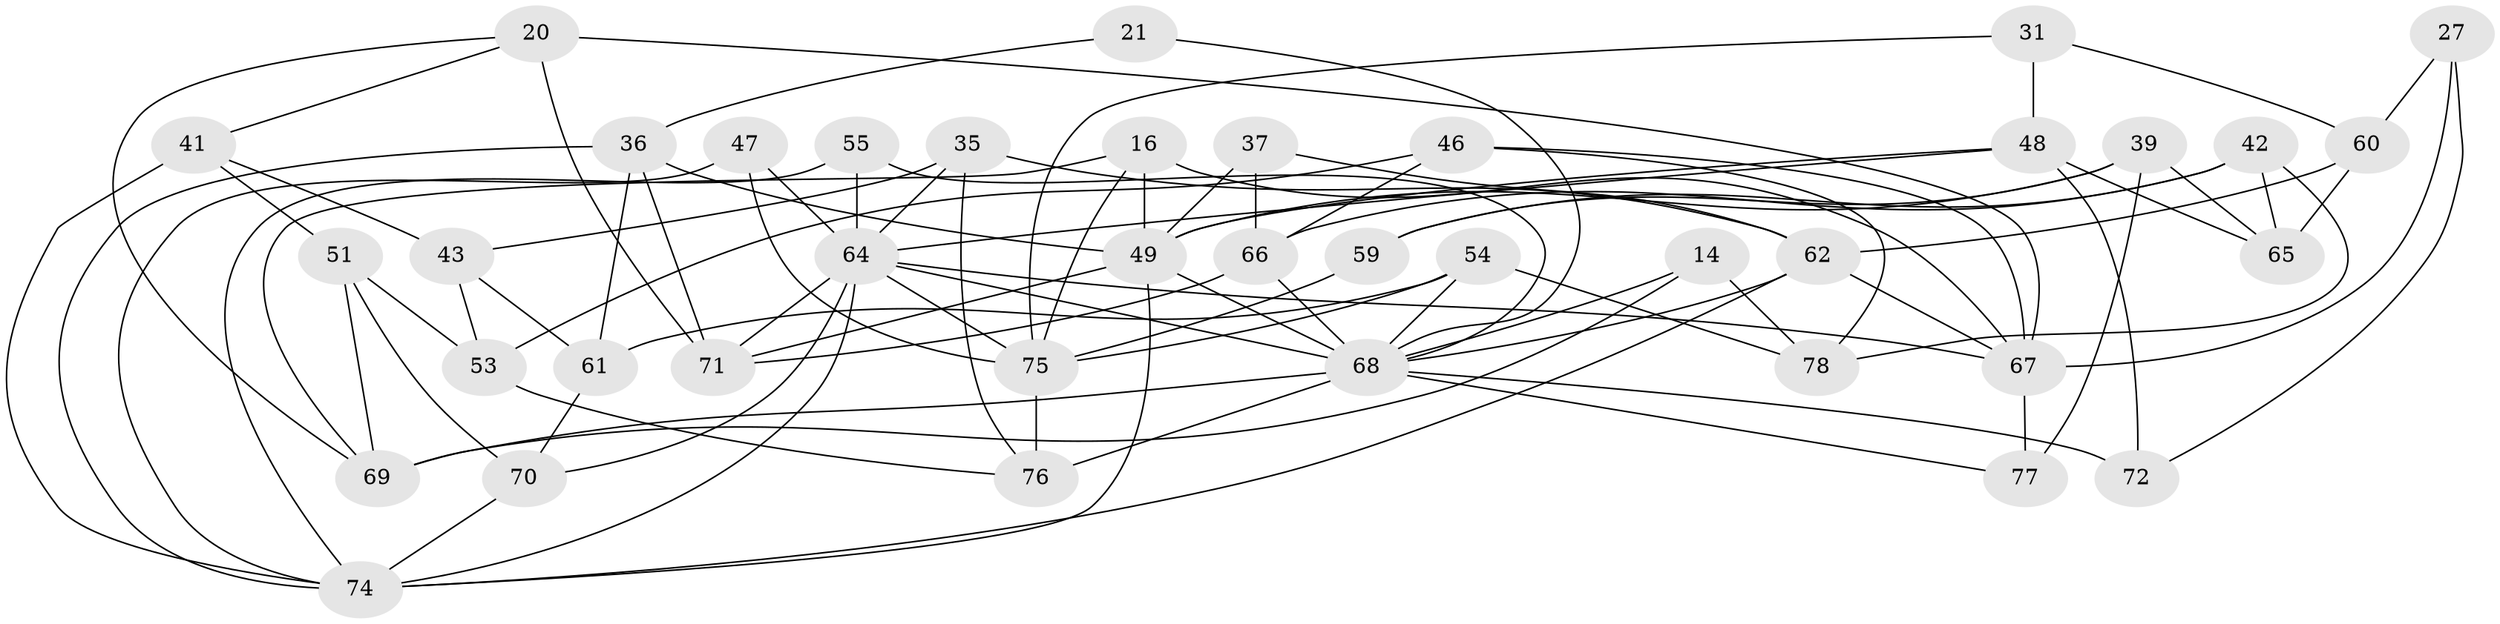 // original degree distribution, {4: 1.0}
// Generated by graph-tools (version 1.1) at 2025/58/03/09/25 04:58:22]
// undirected, 39 vertices, 90 edges
graph export_dot {
graph [start="1"]
  node [color=gray90,style=filled];
  14;
  16 [super="+15"];
  20 [super="+10"];
  21;
  27;
  31;
  35;
  36 [super="+11"];
  37;
  39 [super="+30"];
  41 [super="+32"];
  42;
  43;
  46;
  47;
  48 [super="+22"];
  49 [super="+4+28+34"];
  51;
  53;
  54;
  55;
  59;
  60;
  61;
  62 [super="+24+33"];
  64 [super="+1+9+57"];
  65;
  66 [super="+26"];
  67 [super="+2+56"];
  68 [super="+52+58"];
  69 [super="+6"];
  70;
  71 [super="+63"];
  72;
  74 [super="+38+40"];
  75 [super="+25+45"];
  76 [super="+73"];
  77;
  78;
  14 -- 78;
  14 -- 68;
  14 -- 69 [weight=2];
  16 -- 69;
  16 -- 75;
  16 -- 49 [weight=3];
  16 -- 67;
  20 -- 71 [weight=2];
  20 -- 67 [weight=2];
  20 -- 41;
  20 -- 69;
  21 -- 36 [weight=2];
  21 -- 68 [weight=2];
  27 -- 60;
  27 -- 72;
  27 -- 67 [weight=2];
  31 -- 48 [weight=2];
  31 -- 60;
  31 -- 75;
  35 -- 76;
  35 -- 43;
  35 -- 62;
  35 -- 64;
  36 -- 61;
  36 -- 71;
  36 -- 49;
  36 -- 74;
  37 -- 66 [weight=2];
  37 -- 49;
  37 -- 62;
  39 -- 59 [weight=2];
  39 -- 77 [weight=2];
  39 -- 65;
  39 -- 49;
  41 -- 74 [weight=3];
  41 -- 51;
  41 -- 43;
  42 -- 59;
  42 -- 65;
  42 -- 66;
  42 -- 78;
  43 -- 53;
  43 -- 61;
  46 -- 78;
  46 -- 53;
  46 -- 66;
  46 -- 67;
  47 -- 64 [weight=2];
  47 -- 74;
  47 -- 75;
  48 -- 65;
  48 -- 72;
  48 -- 64;
  48 -- 49;
  49 -- 71;
  49 -- 68 [weight=5];
  49 -- 74;
  51 -- 70;
  51 -- 53;
  51 -- 69;
  53 -- 76;
  54 -- 61;
  54 -- 75;
  54 -- 78;
  54 -- 68;
  55 -- 64 [weight=2];
  55 -- 74;
  55 -- 68;
  59 -- 75;
  60 -- 65;
  60 -- 62;
  61 -- 70;
  62 -- 67 [weight=2];
  62 -- 74 [weight=3];
  62 -- 68 [weight=2];
  64 -- 71;
  64 -- 70;
  64 -- 74;
  64 -- 67;
  64 -- 68;
  64 -- 75;
  66 -- 71;
  66 -- 68;
  67 -- 77;
  68 -- 72 [weight=2];
  68 -- 69;
  68 -- 76 [weight=2];
  68 -- 77;
  70 -- 74;
  75 -- 76 [weight=2];
}
